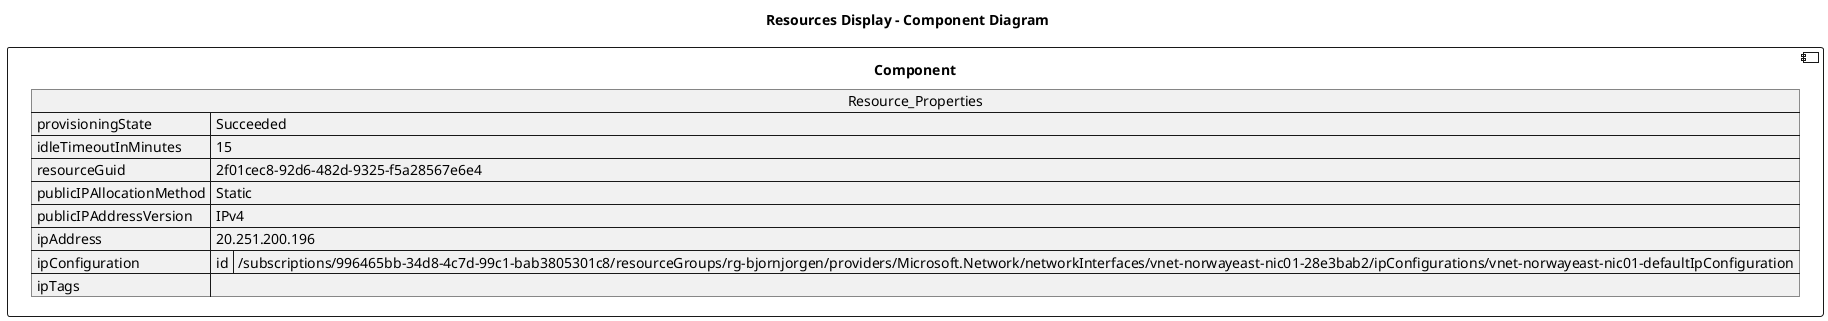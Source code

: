 @startuml

title Resources Display - Component Diagram

component Component {

json  Resource_Properties {
  "provisioningState": "Succeeded",
  "idleTimeoutInMinutes": 15,
  "resourceGuid": "2f01cec8-92d6-482d-9325-f5a28567e6e4",
  "publicIPAllocationMethod": "Static",
  "publicIPAddressVersion": "IPv4",
  "ipAddress": "20.251.200.196",
  "ipConfiguration": {
    "id": "/subscriptions/996465bb-34d8-4c7d-99c1-bab3805301c8/resourceGroups/rg-bjornjorgen/providers/Microsoft.Network/networkInterfaces/vnet-norwayeast-nic01-28e3bab2/ipConfigurations/vnet-norwayeast-nic01-defaultIpConfiguration"
  },
  "ipTags": []
}
}
@enduml
